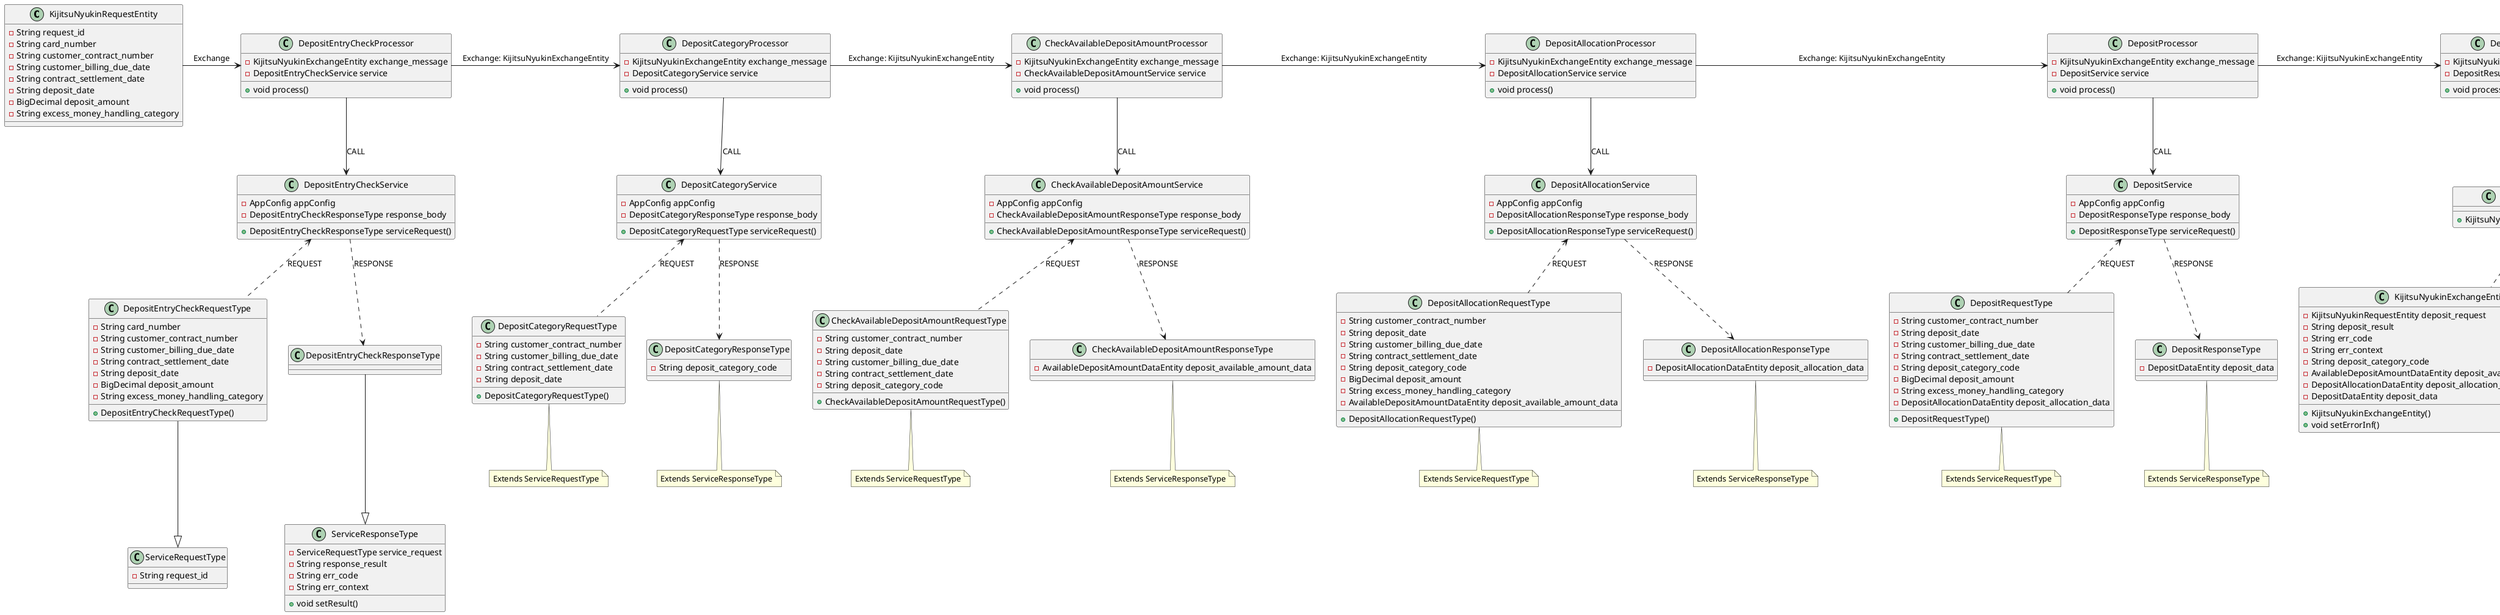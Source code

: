 @startuml
class KijitsuNyukinRequestEntity {
    - String request_id
    - String card_number
    - String customer_contract_number
    - String customer_billing_due_date
    - String contract_settlement_date
    - String deposit_date
    - BigDecimal deposit_amount
    - String excess_money_handling_category
}
KijitsuNyukinRequestEntity -> DepositEntryCheckProcessor : Exchange

class DepositEntryCheckProcessor {
    - KijitsuNyukinExchangeEntity exchange_message
    - DepositEntryCheckService service
    + void process()
}
class DepositEntryCheckService {
    - AppConfig appConfig
    - DepositEntryCheckResponseType response_body
    + DepositEntryCheckResponseType serviceRequest()
}
DepositEntryCheckProcessor --> DepositEntryCheckService : CALL
class DepositEntryCheckRequestType {
    - String card_number
    - String customer_contract_number
    - String customer_billing_due_date
    - String contract_settlement_date
    - String deposit_date
    - BigDecimal deposit_amount
    - String excess_money_handling_category
    + DepositEntryCheckRequestType()
}
class ServiceRequestType {
    - String request_id
}
DepositEntryCheckRequestType ---|> ServiceRequestType

class DepositEntryCheckResponseType {
}
class ServiceResponseType {
    - ServiceRequestType service_request
    - String response_result
    - String err_code
    - String err_context
    + void setResult()
}
DepositEntryCheckResponseType ---|> ServiceResponseType
DepositEntryCheckService <.. DepositEntryCheckRequestType: REQUEST
DepositEntryCheckService ..> DepositEntryCheckResponseType : RESPONSE
DepositEntryCheckProcessor -> DepositCategoryProcessor : Exchange: KijitsuNyukinExchangeEntity

class DepositCategoryProcessor {
    - KijitsuNyukinExchangeEntity exchange_message
    - DepositCategoryService service
    + void process()
}
class DepositCategoryService {
    - AppConfig appConfig
    - DepositCategoryResponseType response_body
    + DepositCategoryRequestType serviceRequest()
}
DepositCategoryProcessor --> DepositCategoryService : CALL
class DepositCategoryRequestType {
    - String customer_contract_number
    - String customer_billing_due_date
    - String contract_settlement_date
    - String deposit_date
    + DepositCategoryRequestType()
}
note bottom: Extends ServiceRequestType
class DepositCategoryResponseType {
    - String deposit_category_code
}
note bottom: Extends ServiceResponseType
DepositCategoryService <.. DepositCategoryRequestType: REQUEST
DepositCategoryService ..> DepositCategoryResponseType : RESPONSE
DepositCategoryProcessor -> CheckAvailableDepositAmountProcessor : Exchange: KijitsuNyukinExchangeEntity

class CheckAvailableDepositAmountProcessor {
    - KijitsuNyukinExchangeEntity exchange_message
    - CheckAvailableDepositAmountService service
    + void process()
}
class CheckAvailableDepositAmountService {
    - AppConfig appConfig
    - CheckAvailableDepositAmountResponseType response_body
    + CheckAvailableDepositAmountResponseType serviceRequest()
}
CheckAvailableDepositAmountProcessor --> CheckAvailableDepositAmountService : CALL
class CheckAvailableDepositAmountRequestType {
    - String customer_contract_number
    - String deposit_date
    - String customer_billing_due_date
    - String contract_settlement_date
    - String deposit_category_code
    + CheckAvailableDepositAmountRequestType()
}
note bottom: Extends ServiceRequestType
class CheckAvailableDepositAmountResponseType {
    - AvailableDepositAmountDataEntity deposit_available_amount_data
}
note bottom: Extends ServiceResponseType
CheckAvailableDepositAmountService <.. CheckAvailableDepositAmountRequestType: REQUEST
CheckAvailableDepositAmountService ..> CheckAvailableDepositAmountResponseType : RESPONSE
CheckAvailableDepositAmountProcessor -> DepositAllocationProcessor : Exchange: KijitsuNyukinExchangeEntity

class DepositAllocationProcessor {
    - KijitsuNyukinExchangeEntity exchange_message
    - DepositAllocationService service
    + void process()
}
class DepositAllocationService {
    - AppConfig appConfig
    - DepositAllocationResponseType response_body
    + DepositAllocationResponseType serviceRequest()
}
DepositAllocationProcessor --> DepositAllocationService : CALL
class DepositAllocationRequestType {
    - String customer_contract_number
    - String deposit_date
    - String customer_billing_due_date
    - String contract_settlement_date
    - String deposit_category_code
    - BigDecimal deposit_amount
    - String excess_money_handling_category
    - AvailableDepositAmountDataEntity deposit_available_amount_data
    + DepositAllocationRequestType()
}
note bottom: Extends ServiceRequestType
class DepositAllocationResponseType {
    - DepositAllocationDataEntity deposit_allocation_data
}
note bottom: Extends ServiceResponseType
DepositAllocationService <.. DepositAllocationRequestType: REQUEST
DepositAllocationService ..> DepositAllocationResponseType : RESPONSE
DepositAllocationProcessor -> DepositProcessor : Exchange: KijitsuNyukinExchangeEntity

class DepositProcessor {
    - KijitsuNyukinExchangeEntity exchange_message
    - DepositService service
    + void process()
}
class DepositService {
    - AppConfig appConfig
    - DepositResponseType response_body
    + DepositResponseType serviceRequest()
}
DepositProcessor --> DepositService : CALL
class DepositRequestType {
    - String customer_contract_number
    - String deposit_date
    - String customer_billing_due_date
    - String contract_settlement_date
    - String deposit_category_code
    - BigDecimal deposit_amount
    - String excess_money_handling_category
    - DepositAllocationDataEntity deposit_allocation_data
    + DepositRequestType()
}
note bottom: Extends ServiceRequestType
class DepositResponseType {
    - DepositDataEntity deposit_data
}
note bottom: Extends ServiceResponseType
DepositService <.. DepositRequestType: REQUEST
DepositService ..> DepositResponseType : RESPONSE
DepositProcessor -> DepositResultMessageProcessor : Exchange: KijitsuNyukinExchangeEntity

class DepositResultMessageProcessor {
    - KijitsuNyukinExchangeEntity exchange_message
    - DepositResultMessageRule rule
    + void process()
}
class DepositResultMessageRule {
    + KijitsuNyukinResponseEntity executeRule()
}
DepositResultMessageProcessor --> DepositResultMessageRule : CALL

class KijitsuNyukinExchangeEntity {
    - KijitsuNyukinRequestEntity deposit_request
    - String deposit_result
    - String err_code
    - String err_context
    - String deposit_category_code
    - AvailableDepositAmountDataEntity deposit_available_amount_data
    - DepositAllocationDataEntity deposit_allocation_data
    - DepositDataEntity deposit_data
    + KijitsuNyukinExchangeEntity()
    + void setErrorInf()
}

class KijitsuNyukinResponseEntity {
    - KijitsuNyukinRequestEntity deposit_request
    - String deposit_result
    - String err_code
    - String err_context
    - String deposit_category_code
    - SaikenCompositeUnitEntity deposit_allocation_amount
    - BigDecimal excess_money
    - BigDecimal jeccs_deposit
    - SeikyuCompositeUnitEntity estimated_billing_amount
    - SaikenCompositeUnitEntity balance_amount
}
DepositResultMessageRule <.. KijitsuNyukinExchangeEntity: INPUT
DepositResultMessageRule ..> KijitsuNyukinResponseEntity : OUTPUT
DepositResultMessageProcessor --> KijitsuNyukinResponseEntity : Exchange

class AvailableDepositAmountDataEntity {
    - SeikyuCompositeUnitEntity estimated_billing_amount
    - SaikenCompositeUnitEntity deposit_available_amount
}
AvailableDepositAmountDataEntity -- SeikyuCompositeUnitEntity: include
AvailableDepositAmountDataEntity -- SaikenCompositeUnitEntity: include

class SaikenCompositeUnitEntity {
    - SaikenSimpleUnitEntity total_amout
    - Map products_amount_map
}
class SaikenSimpleUnitEntity {
    - BigDecimal principal_amount
    - BigDecimal interest_amount
}
SaikenCompositeUnitEntity -- SaikenSimpleUnitEntity: include
class SeikyuCompositeUnitEntity {
    - SeikyuSimpleUnitEntity total_billing
    - Map products_billing_map
}
class SeikyuSimpleUnitEntity {
    - BigDecimal billing_principal_amount
    - BigDecimal billing_interest_amount
    - BigDecimal deposit_principal_amount
    - BigDecimal deposit_interest_amount
}
SeikyuCompositeUnitEntity -- SeikyuSimpleUnitEntity: include

class DepositAllocationDataEntity {
    - SaikenCompositeUnitEntity deposit_allocation_amount
    - SeikyuCompositeUnitEntity estimated_billing_amount
    - BigDecimal excess_money
}
class DepositDataEntity {
    - SaikenCompositeUnitEntity deposit_allocation_amount
    - BigDecimal excess_money
    - SeikyuCompositeUnitEntity estimated_billing_amount
    - SaikenCompositeUnitEntity balance_amount
}

@enduml